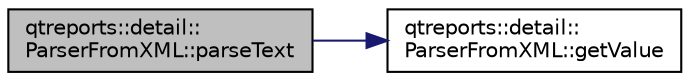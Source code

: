 digraph "qtreports::detail::ParserFromXML::parseText"
{
 // INTERACTIVE_SVG=YES
  bgcolor="transparent";
  edge [fontname="Helvetica",fontsize="10",labelfontname="Helvetica",labelfontsize="10"];
  node [fontname="Helvetica",fontsize="10",shape=record];
  rankdir="LR";
  Node1 [label="qtreports::detail::\lParserFromXML::parseText",height=0.2,width=0.4,color="black", fillcolor="grey75", style="filled", fontcolor="black"];
  Node1 -> Node2 [color="midnightblue",fontsize="10",style="solid",fontname="Helvetica"];
  Node2 [label="qtreports::detail::\lParserFromXML::getValue",height=0.2,width=0.4,color="black",URL="$classqtreports_1_1detail_1_1_parser_from_x_m_l.html#a79b3db940ae07e1f3128371d529ca38b",tooltip="Считывает xml элемент в data. "];
}
